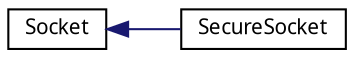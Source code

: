digraph "Graphical Class Hierarchy"
{
 // LATEX_PDF_SIZE
  edge [fontname="Arial.ttf",fontsize="10",labelfontname="Arial.ttf",labelfontsize="10"];
  node [fontname="Arial.ttf",fontsize="10",shape=record];
  rankdir="LR";
  Node0 [label="Socket",height=0.2,width=0.4,color="black", fillcolor="white", style="filled",URL="$struct_socket.html",tooltip="???"];
  Node0 -> Node1 [dir="back",color="midnightblue",fontsize="10",style="solid",fontname="Arial.ttf"];
  Node1 [label="SecureSocket",height=0.2,width=0.4,color="black", fillcolor="white", style="filled",URL="$struct_secure_socket.html",tooltip="???"];
}
